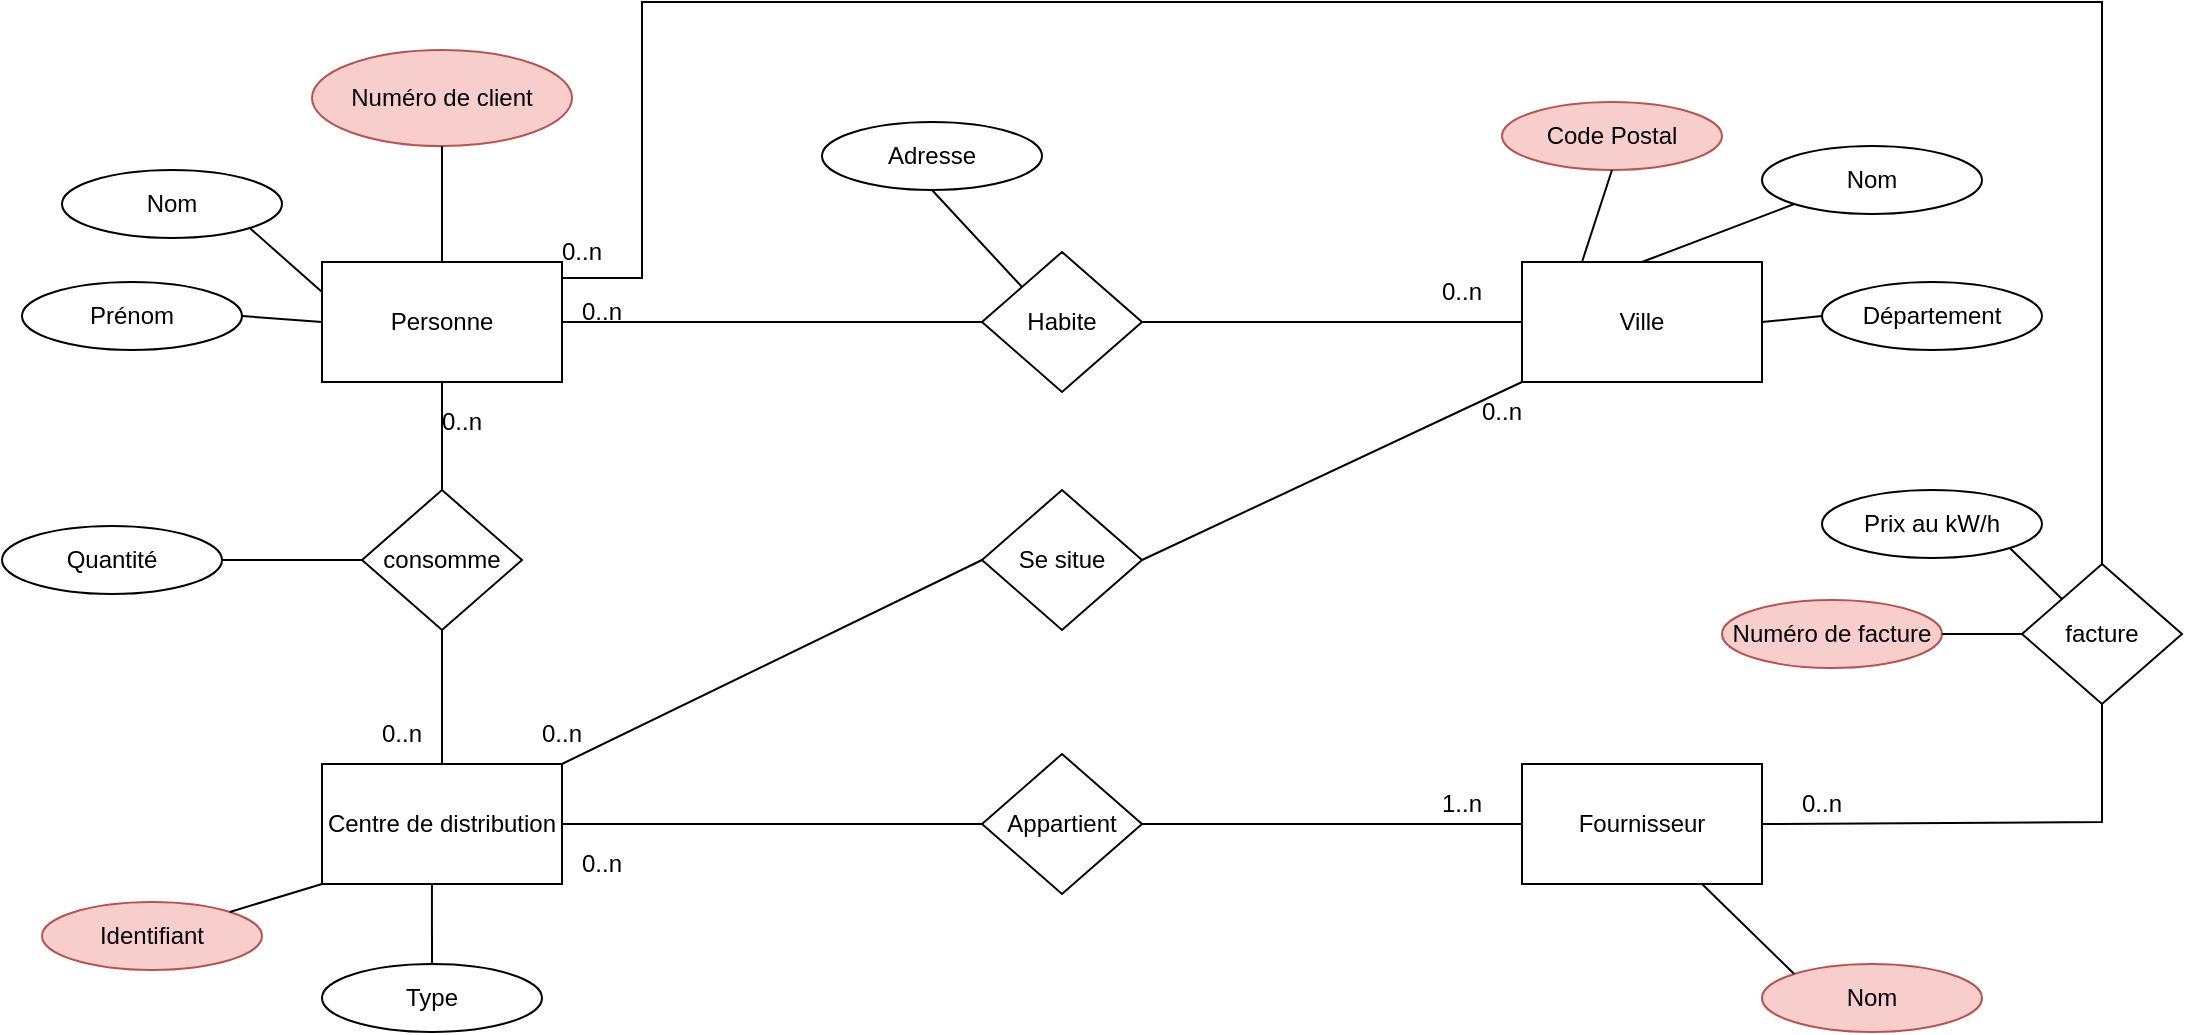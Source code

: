 <mxfile version="20.6.0" type="github">
  <diagram id="g1NXU3MTy8dy1A9f-joe" name="Page-1">
    <mxGraphModel dx="2249" dy="1955" grid="1" gridSize="10" guides="1" tooltips="1" connect="1" arrows="1" fold="1" page="1" pageScale="1" pageWidth="827" pageHeight="1169" math="0" shadow="0">
      <root>
        <mxCell id="0" />
        <mxCell id="1" parent="0" />
        <mxCell id="ghmDYSxznhKrqxNc-S6R-1" value="Personne" style="rounded=0;whiteSpace=wrap;html=1;" parent="1" vertex="1">
          <mxGeometry x="-100" y="-560" width="120" height="60" as="geometry" />
        </mxCell>
        <mxCell id="ghmDYSxznhKrqxNc-S6R-2" value="Ville" style="rounded=0;whiteSpace=wrap;html=1;" parent="1" vertex="1">
          <mxGeometry x="500" y="-560" width="120" height="60" as="geometry" />
        </mxCell>
        <mxCell id="ghmDYSxznhKrqxNc-S6R-3" value="Fournisseur" style="rounded=0;whiteSpace=wrap;html=1;" parent="1" vertex="1">
          <mxGeometry x="500" y="-309" width="120" height="60" as="geometry" />
        </mxCell>
        <mxCell id="ghmDYSxznhKrqxNc-S6R-4" value="Centre de distribution" style="rounded=0;whiteSpace=wrap;html=1;" parent="1" vertex="1">
          <mxGeometry x="-100" y="-309" width="120" height="60" as="geometry" />
        </mxCell>
        <mxCell id="ghmDYSxznhKrqxNc-S6R-5" value="Nom" style="ellipse;whiteSpace=wrap;html=1;" parent="1" vertex="1">
          <mxGeometry x="-230" y="-606" width="110" height="34" as="geometry" />
        </mxCell>
        <mxCell id="ghmDYSxznhKrqxNc-S6R-6" value="Nom" style="ellipse;whiteSpace=wrap;html=1;fillColor=#f8cecc;strokeColor=#b85450;" parent="1" vertex="1">
          <mxGeometry x="620" y="-209" width="110" height="34" as="geometry" />
        </mxCell>
        <mxCell id="ghmDYSxznhKrqxNc-S6R-7" value="Nom" style="ellipse;whiteSpace=wrap;html=1;" parent="1" vertex="1">
          <mxGeometry x="620" y="-618" width="110" height="34" as="geometry" />
        </mxCell>
        <mxCell id="ghmDYSxznhKrqxNc-S6R-8" value="Prénom" style="ellipse;whiteSpace=wrap;html=1;" parent="1" vertex="1">
          <mxGeometry x="-250" y="-550" width="110" height="34" as="geometry" />
        </mxCell>
        <mxCell id="ghmDYSxznhKrqxNc-S6R-10" value="Département" style="ellipse;whiteSpace=wrap;html=1;" parent="1" vertex="1">
          <mxGeometry x="650" y="-550" width="110" height="34" as="geometry" />
        </mxCell>
        <mxCell id="ghmDYSxznhKrqxNc-S6R-11" value="Code Postal" style="ellipse;whiteSpace=wrap;html=1;fillColor=#f8cecc;strokeColor=#b85450;" parent="1" vertex="1">
          <mxGeometry x="490" y="-640" width="110" height="34" as="geometry" />
        </mxCell>
        <mxCell id="ghmDYSxznhKrqxNc-S6R-12" value="Type" style="ellipse;whiteSpace=wrap;html=1;" parent="1" vertex="1">
          <mxGeometry x="-100" y="-209" width="110" height="34" as="geometry" />
        </mxCell>
        <mxCell id="ghmDYSxznhKrqxNc-S6R-15" value="Appartient" style="rhombus;whiteSpace=wrap;html=1;" parent="1" vertex="1">
          <mxGeometry x="230" y="-314" width="80" height="70" as="geometry" />
        </mxCell>
        <mxCell id="ghmDYSxznhKrqxNc-S6R-17" value="Habite" style="rhombus;whiteSpace=wrap;html=1;" parent="1" vertex="1">
          <mxGeometry x="230" y="-565" width="80" height="70" as="geometry" />
        </mxCell>
        <mxCell id="ghmDYSxznhKrqxNc-S6R-18" value="Se situe" style="rhombus;whiteSpace=wrap;html=1;" parent="1" vertex="1">
          <mxGeometry x="230" y="-446" width="80" height="70" as="geometry" />
        </mxCell>
        <mxCell id="ghmDYSxznhKrqxNc-S6R-21" value="" style="endArrow=none;html=1;rounded=0;entryX=0;entryY=0.5;entryDx=0;entryDy=0;exitX=1;exitY=0.5;exitDx=0;exitDy=0;" parent="1" source="ghmDYSxznhKrqxNc-S6R-4" target="ghmDYSxznhKrqxNc-S6R-15" edge="1">
          <mxGeometry width="50" height="50" relative="1" as="geometry">
            <mxPoint x="390" y="-269" as="sourcePoint" />
            <mxPoint x="440" y="-319" as="targetPoint" />
          </mxGeometry>
        </mxCell>
        <mxCell id="ghmDYSxznhKrqxNc-S6R-22" value="" style="endArrow=none;html=1;rounded=0;entryX=0;entryY=0.5;entryDx=0;entryDy=0;exitX=1;exitY=0.5;exitDx=0;exitDy=0;" parent="1" source="ghmDYSxznhKrqxNc-S6R-15" target="ghmDYSxznhKrqxNc-S6R-3" edge="1">
          <mxGeometry width="50" height="50" relative="1" as="geometry">
            <mxPoint x="320" y="-279" as="sourcePoint" />
            <mxPoint x="490" y="-279.5" as="targetPoint" />
          </mxGeometry>
        </mxCell>
        <mxCell id="ghmDYSxznhKrqxNc-S6R-23" value="" style="endArrow=none;html=1;rounded=0;entryX=0;entryY=0.5;entryDx=0;entryDy=0;exitX=1;exitY=0;exitDx=0;exitDy=0;" parent="1" source="ghmDYSxznhKrqxNc-S6R-4" target="ghmDYSxznhKrqxNc-S6R-18" edge="1">
          <mxGeometry width="50" height="50" relative="1" as="geometry">
            <mxPoint x="40" y="-270" as="sourcePoint" />
            <mxPoint x="250" y="-270" as="targetPoint" />
          </mxGeometry>
        </mxCell>
        <mxCell id="ghmDYSxznhKrqxNc-S6R-24" value="" style="endArrow=none;html=1;rounded=0;entryX=0;entryY=0.5;entryDx=0;entryDy=0;exitX=1;exitY=0.5;exitDx=0;exitDy=0;" parent="1" source="ghmDYSxznhKrqxNc-S6R-17" target="ghmDYSxznhKrqxNc-S6R-2" edge="1">
          <mxGeometry width="50" height="50" relative="1" as="geometry">
            <mxPoint x="50" y="-260" as="sourcePoint" />
            <mxPoint x="260" y="-260" as="targetPoint" />
          </mxGeometry>
        </mxCell>
        <mxCell id="ghmDYSxznhKrqxNc-S6R-25" value="" style="endArrow=none;html=1;rounded=0;entryX=0;entryY=1;entryDx=0;entryDy=0;exitX=1;exitY=0.5;exitDx=0;exitDy=0;" parent="1" source="ghmDYSxznhKrqxNc-S6R-18" target="ghmDYSxznhKrqxNc-S6R-2" edge="1">
          <mxGeometry width="50" height="50" relative="1" as="geometry">
            <mxPoint x="60" y="-250" as="sourcePoint" />
            <mxPoint x="270" y="-250" as="targetPoint" />
          </mxGeometry>
        </mxCell>
        <mxCell id="ghmDYSxznhKrqxNc-S6R-26" value="" style="endArrow=none;html=1;rounded=0;entryX=0;entryY=0.5;entryDx=0;entryDy=0;exitX=1;exitY=0.5;exitDx=0;exitDy=0;" parent="1" source="ghmDYSxznhKrqxNc-S6R-1" target="ghmDYSxznhKrqxNc-S6R-17" edge="1">
          <mxGeometry width="50" height="50" relative="1" as="geometry">
            <mxPoint x="70" y="-240" as="sourcePoint" />
            <mxPoint x="280" y="-240" as="targetPoint" />
          </mxGeometry>
        </mxCell>
        <mxCell id="ghmDYSxznhKrqxNc-S6R-30" value="" style="endArrow=none;html=1;rounded=0;entryX=0.75;entryY=1;entryDx=0;entryDy=0;exitX=0;exitY=0;exitDx=0;exitDy=0;" parent="1" source="ghmDYSxznhKrqxNc-S6R-6" target="ghmDYSxznhKrqxNc-S6R-3" edge="1">
          <mxGeometry width="50" height="50" relative="1" as="geometry">
            <mxPoint x="100" y="-199" as="sourcePoint" />
            <mxPoint x="310" y="-199" as="targetPoint" />
          </mxGeometry>
        </mxCell>
        <mxCell id="ghmDYSxznhKrqxNc-S6R-31" value="" style="endArrow=none;html=1;rounded=0;entryX=0.458;entryY=1;entryDx=0;entryDy=0;exitX=0.5;exitY=0;exitDx=0;exitDy=0;entryPerimeter=0;" parent="1" source="ghmDYSxznhKrqxNc-S6R-12" target="ghmDYSxznhKrqxNc-S6R-4" edge="1">
          <mxGeometry width="50" height="50" relative="1" as="geometry">
            <mxPoint x="110" y="-189" as="sourcePoint" />
            <mxPoint x="320" y="-189" as="targetPoint" />
          </mxGeometry>
        </mxCell>
        <mxCell id="ghmDYSxznhKrqxNc-S6R-33" value="" style="endArrow=none;html=1;rounded=0;entryX=0.5;entryY=1;entryDx=0;entryDy=0;exitX=0.25;exitY=0;exitDx=0;exitDy=0;" parent="1" source="ghmDYSxznhKrqxNc-S6R-2" target="ghmDYSxznhKrqxNc-S6R-11" edge="1">
          <mxGeometry width="50" height="50" relative="1" as="geometry">
            <mxPoint x="130" y="-180" as="sourcePoint" />
            <mxPoint x="340" y="-180" as="targetPoint" />
          </mxGeometry>
        </mxCell>
        <mxCell id="ghmDYSxznhKrqxNc-S6R-43" value="" style="endArrow=none;html=1;rounded=0;entryX=0;entryY=0.5;entryDx=0;entryDy=0;exitX=1;exitY=0.5;exitDx=0;exitDy=0;" parent="1" source="ghmDYSxznhKrqxNc-S6R-8" target="ghmDYSxznhKrqxNc-S6R-1" edge="1">
          <mxGeometry width="50" height="50" relative="1" as="geometry">
            <mxPoint x="370" y="-280" as="sourcePoint" />
            <mxPoint x="420" y="-330" as="targetPoint" />
          </mxGeometry>
        </mxCell>
        <mxCell id="ghmDYSxznhKrqxNc-S6R-44" value="" style="endArrow=none;html=1;rounded=0;entryX=0;entryY=1;entryDx=0;entryDy=0;exitX=0.5;exitY=0;exitDx=0;exitDy=0;" parent="1" source="ghmDYSxznhKrqxNc-S6R-2" target="ghmDYSxznhKrqxNc-S6R-7" edge="1">
          <mxGeometry width="50" height="50" relative="1" as="geometry">
            <mxPoint x="370" y="-280" as="sourcePoint" />
            <mxPoint x="420" y="-330" as="targetPoint" />
          </mxGeometry>
        </mxCell>
        <mxCell id="ghmDYSxznhKrqxNc-S6R-45" value="" style="endArrow=none;html=1;rounded=0;entryX=0;entryY=0.5;entryDx=0;entryDy=0;exitX=1;exitY=0.5;exitDx=0;exitDy=0;" parent="1" source="ghmDYSxznhKrqxNc-S6R-2" target="ghmDYSxznhKrqxNc-S6R-10" edge="1">
          <mxGeometry width="50" height="50" relative="1" as="geometry">
            <mxPoint x="370" y="-280" as="sourcePoint" />
            <mxPoint x="420" y="-330" as="targetPoint" />
          </mxGeometry>
        </mxCell>
        <mxCell id="ghmDYSxznhKrqxNc-S6R-48" value="" style="endArrow=none;html=1;rounded=0;entryX=1;entryY=1;entryDx=0;entryDy=0;exitX=0;exitY=0.25;exitDx=0;exitDy=0;" parent="1" source="ghmDYSxznhKrqxNc-S6R-1" target="ghmDYSxznhKrqxNc-S6R-5" edge="1">
          <mxGeometry width="50" height="50" relative="1" as="geometry">
            <mxPoint x="60" y="-280" as="sourcePoint" />
            <mxPoint x="110" y="-330" as="targetPoint" />
          </mxGeometry>
        </mxCell>
        <mxCell id="ghmDYSxznhKrqxNc-S6R-51" value="consomme" style="rhombus;whiteSpace=wrap;html=1;" parent="1" vertex="1">
          <mxGeometry x="-80" y="-446" width="80" height="70" as="geometry" />
        </mxCell>
        <mxCell id="ghmDYSxznhKrqxNc-S6R-52" value="" style="endArrow=none;html=1;rounded=0;entryX=0.5;entryY=1;entryDx=0;entryDy=0;exitX=0.5;exitY=0;exitDx=0;exitDy=0;" parent="1" source="ghmDYSxznhKrqxNc-S6R-51" target="ghmDYSxznhKrqxNc-S6R-1" edge="1">
          <mxGeometry width="50" height="50" relative="1" as="geometry">
            <mxPoint x="60" y="-290" as="sourcePoint" />
            <mxPoint x="110" y="-340" as="targetPoint" />
          </mxGeometry>
        </mxCell>
        <mxCell id="ghmDYSxznhKrqxNc-S6R-53" value="" style="endArrow=none;html=1;rounded=0;entryX=0.5;entryY=1;entryDx=0;entryDy=0;" parent="1" source="ghmDYSxznhKrqxNc-S6R-4" target="ghmDYSxznhKrqxNc-S6R-51" edge="1">
          <mxGeometry width="50" height="50" relative="1" as="geometry">
            <mxPoint x="60" y="-290" as="sourcePoint" />
            <mxPoint x="110" y="-340" as="targetPoint" />
          </mxGeometry>
        </mxCell>
        <mxCell id="ghmDYSxznhKrqxNc-S6R-56" value="0..n" style="text;html=1;strokeColor=none;fillColor=none;align=center;verticalAlign=middle;whiteSpace=wrap;rounded=0;" parent="1" vertex="1">
          <mxGeometry x="10" y="-274" width="60" height="30" as="geometry" />
        </mxCell>
        <mxCell id="ghmDYSxznhKrqxNc-S6R-57" value="1..n" style="text;html=1;strokeColor=none;fillColor=none;align=center;verticalAlign=middle;whiteSpace=wrap;rounded=0;" parent="1" vertex="1">
          <mxGeometry x="440" y="-304" width="60" height="30" as="geometry" />
        </mxCell>
        <mxCell id="ghmDYSxznhKrqxNc-S6R-60" value="0..n" style="text;html=1;strokeColor=none;fillColor=none;align=center;verticalAlign=middle;whiteSpace=wrap;rounded=0;" parent="1" vertex="1">
          <mxGeometry x="440" y="-560" width="60" height="30" as="geometry" />
        </mxCell>
        <mxCell id="ghmDYSxznhKrqxNc-S6R-62" value="0..n" style="text;html=1;strokeColor=none;fillColor=none;align=center;verticalAlign=middle;whiteSpace=wrap;rounded=0;" parent="1" vertex="1">
          <mxGeometry x="460" y="-500" width="60" height="30" as="geometry" />
        </mxCell>
        <mxCell id="ghmDYSxznhKrqxNc-S6R-64" value="0..n" style="text;html=1;strokeColor=none;fillColor=none;align=center;verticalAlign=middle;whiteSpace=wrap;rounded=0;" parent="1" vertex="1">
          <mxGeometry x="-10" y="-339" width="60" height="30" as="geometry" />
        </mxCell>
        <mxCell id="ghmDYSxznhKrqxNc-S6R-65" value="0..n" style="text;html=1;strokeColor=none;fillColor=none;align=center;verticalAlign=middle;whiteSpace=wrap;rounded=0;" parent="1" vertex="1">
          <mxGeometry x="-90" y="-339" width="60" height="30" as="geometry" />
        </mxCell>
        <mxCell id="ghmDYSxznhKrqxNc-S6R-66" value="0..n" style="text;html=1;strokeColor=none;fillColor=none;align=center;verticalAlign=middle;whiteSpace=wrap;rounded=0;" parent="1" vertex="1">
          <mxGeometry x="10" y="-550" width="60" height="30" as="geometry" />
        </mxCell>
        <mxCell id="ghmDYSxznhKrqxNc-S6R-67" value="0..n" style="text;html=1;strokeColor=none;fillColor=none;align=center;verticalAlign=middle;whiteSpace=wrap;rounded=0;" parent="1" vertex="1">
          <mxGeometry x="-60" y="-495" width="60" height="30" as="geometry" />
        </mxCell>
        <mxCell id="ghmDYSxznhKrqxNc-S6R-68" value="" style="endArrow=none;html=1;rounded=0;entryX=0;entryY=0.5;entryDx=0;entryDy=0;exitX=1;exitY=0.5;exitDx=0;exitDy=0;" parent="1" source="ghmDYSxznhKrqxNc-S6R-71" target="ghmDYSxznhKrqxNc-S6R-51" edge="1">
          <mxGeometry width="50" height="50" relative="1" as="geometry">
            <mxPoint x="-160" y="-390" as="sourcePoint" />
            <mxPoint x="110" y="-340" as="targetPoint" />
          </mxGeometry>
        </mxCell>
        <mxCell id="ghmDYSxznhKrqxNc-S6R-71" value="Quantité" style="ellipse;whiteSpace=wrap;html=1;" parent="1" vertex="1">
          <mxGeometry x="-260" y="-428" width="110" height="34" as="geometry" />
        </mxCell>
        <mxCell id="ghmDYSxznhKrqxNc-S6R-74" value="Numéro de client" style="ellipse;whiteSpace=wrap;html=1;fillColor=#f8cecc;strokeColor=#b85450;" parent="1" vertex="1">
          <mxGeometry x="-105" y="-666" width="130" height="48" as="geometry" />
        </mxCell>
        <mxCell id="ghmDYSxznhKrqxNc-S6R-75" value="" style="endArrow=none;html=1;rounded=0;entryX=0.5;entryY=0;entryDx=0;entryDy=0;exitX=0.5;exitY=1;exitDx=0;exitDy=0;" parent="1" source="ghmDYSxznhKrqxNc-S6R-74" target="ghmDYSxznhKrqxNc-S6R-1" edge="1">
          <mxGeometry width="50" height="50" relative="1" as="geometry">
            <mxPoint x="60" y="-489" as="sourcePoint" />
            <mxPoint x="30" y="-505" as="targetPoint" />
          </mxGeometry>
        </mxCell>
        <mxCell id="ghmDYSxznhKrqxNc-S6R-84" value="Identifiant" style="ellipse;whiteSpace=wrap;html=1;fillColor=#f8cecc;strokeColor=#b85450;" parent="1" vertex="1">
          <mxGeometry x="-240" y="-240" width="110" height="34" as="geometry" />
        </mxCell>
        <mxCell id="ghmDYSxznhKrqxNc-S6R-85" value="" style="endArrow=none;html=1;rounded=0;entryX=0;entryY=1;entryDx=0;entryDy=0;exitX=1;exitY=0;exitDx=0;exitDy=0;" parent="1" source="ghmDYSxznhKrqxNc-S6R-84" target="ghmDYSxznhKrqxNc-S6R-4" edge="1">
          <mxGeometry width="50" height="50" relative="1" as="geometry">
            <mxPoint x="310" y="-300" as="sourcePoint" />
            <mxPoint x="360" y="-350" as="targetPoint" />
          </mxGeometry>
        </mxCell>
        <mxCell id="C35xwoDG5HczCfs4ojYk-2" value="facture" style="rhombus;whiteSpace=wrap;html=1;" vertex="1" parent="1">
          <mxGeometry x="750" y="-409" width="80" height="70" as="geometry" />
        </mxCell>
        <mxCell id="C35xwoDG5HczCfs4ojYk-6" value="" style="endArrow=none;html=1;rounded=0;entryX=1;entryY=0.133;entryDx=0;entryDy=0;exitX=0.5;exitY=0;exitDx=0;exitDy=0;entryPerimeter=0;" edge="1" parent="1" source="C35xwoDG5HczCfs4ojYk-2" target="ghmDYSxznhKrqxNc-S6R-1">
          <mxGeometry width="50" height="50" relative="1" as="geometry">
            <mxPoint x="730" y="-420" as="sourcePoint" />
            <mxPoint x="270" y="-420" as="targetPoint" />
            <Array as="points">
              <mxPoint x="790" y="-690" />
              <mxPoint x="60" y="-690" />
              <mxPoint x="60" y="-552" />
            </Array>
          </mxGeometry>
        </mxCell>
        <mxCell id="C35xwoDG5HczCfs4ojYk-7" value="" style="endArrow=none;html=1;rounded=0;entryX=0.5;entryY=1;entryDx=0;entryDy=0;exitX=1;exitY=0.5;exitDx=0;exitDy=0;" edge="1" parent="1" source="ghmDYSxznhKrqxNc-S6R-3" target="C35xwoDG5HczCfs4ojYk-2">
          <mxGeometry width="50" height="50" relative="1" as="geometry">
            <mxPoint x="220" y="-370" as="sourcePoint" />
            <mxPoint x="270" y="-420" as="targetPoint" />
            <Array as="points">
              <mxPoint x="790" y="-280" />
            </Array>
          </mxGeometry>
        </mxCell>
        <mxCell id="C35xwoDG5HczCfs4ojYk-8" value="" style="endArrow=none;html=1;rounded=0;entryX=0;entryY=0;entryDx=0;entryDy=0;exitX=1;exitY=1;exitDx=0;exitDy=0;" edge="1" parent="1" source="C35xwoDG5HczCfs4ojYk-9" target="C35xwoDG5HczCfs4ojYk-2">
          <mxGeometry width="50" height="50" relative="1" as="geometry">
            <mxPoint x="740" y="-410" as="sourcePoint" />
            <mxPoint x="270" y="-420" as="targetPoint" />
          </mxGeometry>
        </mxCell>
        <mxCell id="C35xwoDG5HczCfs4ojYk-9" value="Prix au kW/h" style="ellipse;whiteSpace=wrap;html=1;" vertex="1" parent="1">
          <mxGeometry x="650" y="-446" width="110" height="34" as="geometry" />
        </mxCell>
        <mxCell id="C35xwoDG5HczCfs4ojYk-10" value="0..n" style="text;html=1;strokeColor=none;fillColor=none;align=center;verticalAlign=middle;whiteSpace=wrap;rounded=0;" vertex="1" parent="1">
          <mxGeometry y="-580" width="60" height="30" as="geometry" />
        </mxCell>
        <mxCell id="C35xwoDG5HczCfs4ojYk-11" value="0..n" style="text;html=1;strokeColor=none;fillColor=none;align=center;verticalAlign=middle;whiteSpace=wrap;rounded=0;" vertex="1" parent="1">
          <mxGeometry x="620" y="-304" width="60" height="30" as="geometry" />
        </mxCell>
        <mxCell id="C35xwoDG5HczCfs4ojYk-12" value="Numéro de facture" style="ellipse;whiteSpace=wrap;html=1;fillColor=#f8cecc;strokeColor=#b85450;" vertex="1" parent="1">
          <mxGeometry x="600" y="-391" width="110" height="34" as="geometry" />
        </mxCell>
        <mxCell id="C35xwoDG5HczCfs4ojYk-13" value="" style="endArrow=none;html=1;rounded=0;entryX=0;entryY=0.5;entryDx=0;entryDy=0;exitX=1;exitY=0.5;exitDx=0;exitDy=0;" edge="1" parent="1" source="C35xwoDG5HczCfs4ojYk-12" target="C35xwoDG5HczCfs4ojYk-2">
          <mxGeometry width="50" height="50" relative="1" as="geometry">
            <mxPoint x="753.891" y="-406.979" as="sourcePoint" />
            <mxPoint x="780" y="-381.5" as="targetPoint" />
          </mxGeometry>
        </mxCell>
        <mxCell id="C35xwoDG5HczCfs4ojYk-14" value="Adresse" style="ellipse;whiteSpace=wrap;html=1;" vertex="1" parent="1">
          <mxGeometry x="150" y="-630" width="110" height="34" as="geometry" />
        </mxCell>
        <mxCell id="C35xwoDG5HczCfs4ojYk-15" value="" style="endArrow=none;html=1;rounded=0;entryX=0.5;entryY=1;entryDx=0;entryDy=0;exitX=0;exitY=0;exitDx=0;exitDy=0;" edge="1" parent="1" source="ghmDYSxznhKrqxNc-S6R-17" target="C35xwoDG5HczCfs4ojYk-14">
          <mxGeometry width="50" height="50" relative="1" as="geometry">
            <mxPoint x="220" y="-370" as="sourcePoint" />
            <mxPoint x="270" y="-420" as="targetPoint" />
          </mxGeometry>
        </mxCell>
      </root>
    </mxGraphModel>
  </diagram>
</mxfile>
